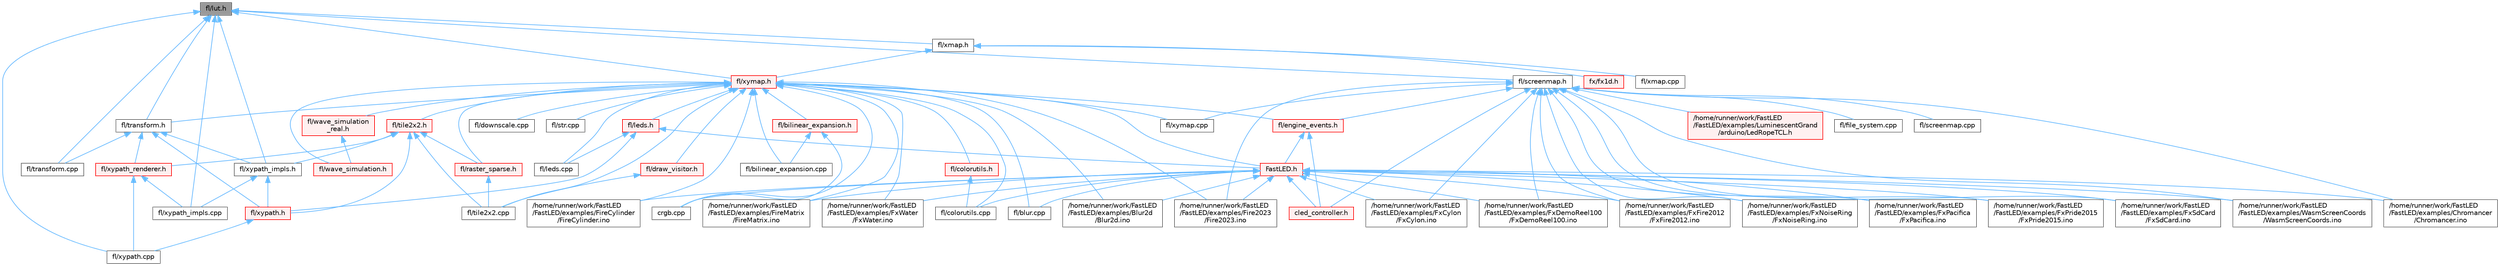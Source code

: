 digraph "fl/lut.h"
{
 // INTERACTIVE_SVG=YES
 // LATEX_PDF_SIZE
  bgcolor="transparent";
  edge [fontname=Helvetica,fontsize=10,labelfontname=Helvetica,labelfontsize=10];
  node [fontname=Helvetica,fontsize=10,shape=box,height=0.2,width=0.4];
  Node1 [id="Node000001",label="fl/lut.h",height=0.2,width=0.4,color="gray40", fillcolor="grey60", style="filled", fontcolor="black",tooltip=" "];
  Node1 -> Node2 [id="edge1_Node000001_Node000002",dir="back",color="steelblue1",style="solid",tooltip=" "];
  Node2 [id="Node000002",label="fl/screenmap.h",height=0.2,width=0.4,color="grey40", fillcolor="white", style="filled",URL="$d7/d97/screenmap_8h.html",tooltip=" "];
  Node2 -> Node3 [id="edge2_Node000002_Node000003",dir="back",color="steelblue1",style="solid",tooltip=" "];
  Node3 [id="Node000003",label="/home/runner/work/FastLED\l/FastLED/examples/Chromancer\l/Chromancer.ino",height=0.2,width=0.4,color="grey40", fillcolor="white", style="filled",URL="$d1/ddb/_chromancer_8ino.html",tooltip=" "];
  Node2 -> Node4 [id="edge3_Node000002_Node000004",dir="back",color="steelblue1",style="solid",tooltip=" "];
  Node4 [id="Node000004",label="/home/runner/work/FastLED\l/FastLED/examples/Fire2023\l/Fire2023.ino",height=0.2,width=0.4,color="grey40", fillcolor="white", style="filled",URL="$d8/d2c/_fire2023_8ino.html",tooltip=" "];
  Node2 -> Node5 [id="edge4_Node000002_Node000005",dir="back",color="steelblue1",style="solid",tooltip=" "];
  Node5 [id="Node000005",label="/home/runner/work/FastLED\l/FastLED/examples/FxCylon\l/FxCylon.ino",height=0.2,width=0.4,color="grey40", fillcolor="white", style="filled",URL="$db/d86/_fx_cylon_8ino.html",tooltip=" "];
  Node2 -> Node6 [id="edge5_Node000002_Node000006",dir="back",color="steelblue1",style="solid",tooltip=" "];
  Node6 [id="Node000006",label="/home/runner/work/FastLED\l/FastLED/examples/FxDemoReel100\l/FxDemoReel100.ino",height=0.2,width=0.4,color="grey40", fillcolor="white", style="filled",URL="$d1/d8f/_fx_demo_reel100_8ino.html",tooltip=" "];
  Node2 -> Node7 [id="edge6_Node000002_Node000007",dir="back",color="steelblue1",style="solid",tooltip=" "];
  Node7 [id="Node000007",label="/home/runner/work/FastLED\l/FastLED/examples/FxFire2012\l/FxFire2012.ino",height=0.2,width=0.4,color="grey40", fillcolor="white", style="filled",URL="$df/d57/_fx_fire2012_8ino.html",tooltip=" "];
  Node2 -> Node8 [id="edge7_Node000002_Node000008",dir="back",color="steelblue1",style="solid",tooltip=" "];
  Node8 [id="Node000008",label="/home/runner/work/FastLED\l/FastLED/examples/FxNoiseRing\l/FxNoiseRing.ino",height=0.2,width=0.4,color="grey40", fillcolor="white", style="filled",URL="$d3/dac/_fx_noise_ring_8ino.html",tooltip=" "];
  Node2 -> Node9 [id="edge8_Node000002_Node000009",dir="back",color="steelblue1",style="solid",tooltip=" "];
  Node9 [id="Node000009",label="/home/runner/work/FastLED\l/FastLED/examples/FxPacifica\l/FxPacifica.ino",height=0.2,width=0.4,color="grey40", fillcolor="white", style="filled",URL="$dc/ded/_fx_pacifica_8ino.html",tooltip=" "];
  Node2 -> Node10 [id="edge9_Node000002_Node000010",dir="back",color="steelblue1",style="solid",tooltip=" "];
  Node10 [id="Node000010",label="/home/runner/work/FastLED\l/FastLED/examples/FxPride2015\l/FxPride2015.ino",height=0.2,width=0.4,color="grey40", fillcolor="white", style="filled",URL="$d2/db0/_fx_pride2015_8ino.html",tooltip=" "];
  Node2 -> Node11 [id="edge10_Node000002_Node000011",dir="back",color="steelblue1",style="solid",tooltip=" "];
  Node11 [id="Node000011",label="/home/runner/work/FastLED\l/FastLED/examples/FxSdCard\l/FxSdCard.ino",height=0.2,width=0.4,color="grey40", fillcolor="white", style="filled",URL="$d7/d35/_fx_sd_card_8ino.html",tooltip=" "];
  Node2 -> Node12 [id="edge11_Node000002_Node000012",dir="back",color="steelblue1",style="solid",tooltip=" "];
  Node12 [id="Node000012",label="/home/runner/work/FastLED\l/FastLED/examples/LuminescentGrand\l/arduino/LedRopeTCL.h",height=0.2,width=0.4,color="red", fillcolor="#FFF0F0", style="filled",URL="$d9/d7e/_led_rope_t_c_l_8h.html",tooltip=" "];
  Node2 -> Node14 [id="edge12_Node000002_Node000014",dir="back",color="steelblue1",style="solid",tooltip=" "];
  Node14 [id="Node000014",label="/home/runner/work/FastLED\l/FastLED/examples/WasmScreenCoords\l/WasmScreenCoords.ino",height=0.2,width=0.4,color="grey40", fillcolor="white", style="filled",URL="$dc/d4d/_wasm_screen_coords_8ino.html",tooltip="Simple test for screen coordinates in the web compiled version of FastLED."];
  Node2 -> Node15 [id="edge13_Node000002_Node000015",dir="back",color="steelblue1",style="solid",tooltip=" "];
  Node15 [id="Node000015",label="cled_controller.h",height=0.2,width=0.4,color="red", fillcolor="#FFF0F0", style="filled",URL="$db/d6d/cled__controller_8h.html",tooltip="base definitions used by led controllers for writing out led data"];
  Node2 -> Node127 [id="edge14_Node000002_Node000127",dir="back",color="steelblue1",style="solid",tooltip=" "];
  Node127 [id="Node000127",label="fl/engine_events.h",height=0.2,width=0.4,color="red", fillcolor="#FFF0F0", style="filled",URL="$db/dc0/engine__events_8h.html",tooltip=" "];
  Node127 -> Node19 [id="edge15_Node000127_Node000019",dir="back",color="steelblue1",style="solid",tooltip=" "];
  Node19 [id="Node000019",label="FastLED.h",height=0.2,width=0.4,color="red", fillcolor="#FFF0F0", style="filled",URL="$db/d97/_fast_l_e_d_8h.html",tooltip="central include file for FastLED, defines the CFastLED class/object"];
  Node19 -> Node29 [id="edge16_Node000019_Node000029",dir="back",color="steelblue1",style="solid",tooltip=" "];
  Node29 [id="Node000029",label="/home/runner/work/FastLED\l/FastLED/examples/Blur2d\l/Blur2d.ino",height=0.2,width=0.4,color="grey40", fillcolor="white", style="filled",URL="$df/d42/_blur2d_8ino.html",tooltip=" "];
  Node19 -> Node3 [id="edge17_Node000019_Node000003",dir="back",color="steelblue1",style="solid",tooltip=" "];
  Node19 -> Node4 [id="edge18_Node000019_Node000004",dir="back",color="steelblue1",style="solid",tooltip=" "];
  Node19 -> Node40 [id="edge19_Node000019_Node000040",dir="back",color="steelblue1",style="solid",tooltip=" "];
  Node40 [id="Node000040",label="/home/runner/work/FastLED\l/FastLED/examples/FireCylinder\l/FireCylinder.ino",height=0.2,width=0.4,color="grey40", fillcolor="white", style="filled",URL="$df/d5c/_fire_cylinder_8ino.html",tooltip=" "];
  Node19 -> Node41 [id="edge20_Node000019_Node000041",dir="back",color="steelblue1",style="solid",tooltip=" "];
  Node41 [id="Node000041",label="/home/runner/work/FastLED\l/FastLED/examples/FireMatrix\l/FireMatrix.ino",height=0.2,width=0.4,color="grey40", fillcolor="white", style="filled",URL="$dc/dfc/_fire_matrix_8ino.html",tooltip=" "];
  Node19 -> Node5 [id="edge21_Node000019_Node000005",dir="back",color="steelblue1",style="solid",tooltip=" "];
  Node19 -> Node6 [id="edge22_Node000019_Node000006",dir="back",color="steelblue1",style="solid",tooltip=" "];
  Node19 -> Node7 [id="edge23_Node000019_Node000007",dir="back",color="steelblue1",style="solid",tooltip=" "];
  Node19 -> Node8 [id="edge24_Node000019_Node000008",dir="back",color="steelblue1",style="solid",tooltip=" "];
  Node19 -> Node9 [id="edge25_Node000019_Node000009",dir="back",color="steelblue1",style="solid",tooltip=" "];
  Node19 -> Node10 [id="edge26_Node000019_Node000010",dir="back",color="steelblue1",style="solid",tooltip=" "];
  Node19 -> Node11 [id="edge27_Node000019_Node000011",dir="back",color="steelblue1",style="solid",tooltip=" "];
  Node19 -> Node46 [id="edge28_Node000019_Node000046",dir="back",color="steelblue1",style="solid",tooltip=" "];
  Node46 [id="Node000046",label="/home/runner/work/FastLED\l/FastLED/examples/FxWater\l/FxWater.ino",height=0.2,width=0.4,color="grey40", fillcolor="white", style="filled",URL="$dd/d61/_fx_water_8ino.html",tooltip=" "];
  Node19 -> Node14 [id="edge29_Node000019_Node000014",dir="back",color="steelblue1",style="solid",tooltip=" "];
  Node19 -> Node15 [id="edge30_Node000019_Node000015",dir="back",color="steelblue1",style="solid",tooltip=" "];
  Node19 -> Node80 [id="edge31_Node000019_Node000080",dir="back",color="steelblue1",style="solid",tooltip=" "];
  Node80 [id="Node000080",label="crgb.cpp",height=0.2,width=0.4,color="grey40", fillcolor="white", style="filled",URL="$d0/de3/crgb_8cpp.html",tooltip="Utility functions for the red, green, and blue (RGB) pixel struct."];
  Node19 -> Node90 [id="edge32_Node000019_Node000090",dir="back",color="steelblue1",style="solid",tooltip=" "];
  Node90 [id="Node000090",label="fl/blur.cpp",height=0.2,width=0.4,color="grey40", fillcolor="white", style="filled",URL="$de/dc8/blur_8cpp.html",tooltip=" "];
  Node19 -> Node91 [id="edge33_Node000019_Node000091",dir="back",color="steelblue1",style="solid",tooltip=" "];
  Node91 [id="Node000091",label="fl/colorutils.cpp",height=0.2,width=0.4,color="grey40", fillcolor="white", style="filled",URL="$da/d2d/colorutils_8cpp.html",tooltip="Misc utility functions for palettes, blending, and more."];
  Node127 -> Node15 [id="edge34_Node000127_Node000015",dir="back",color="steelblue1",style="solid",tooltip=" "];
  Node2 -> Node137 [id="edge35_Node000002_Node000137",dir="back",color="steelblue1",style="solid",tooltip=" "];
  Node137 [id="Node000137",label="fl/file_system.cpp",height=0.2,width=0.4,color="grey40", fillcolor="white", style="filled",URL="$d4/d37/file__system_8cpp.html",tooltip=" "];
  Node2 -> Node138 [id="edge36_Node000002_Node000138",dir="back",color="steelblue1",style="solid",tooltip=" "];
  Node138 [id="Node000138",label="fl/screenmap.cpp",height=0.2,width=0.4,color="grey40", fillcolor="white", style="filled",URL="$d9/d6f/screenmap_8cpp.html",tooltip=" "];
  Node2 -> Node139 [id="edge37_Node000002_Node000139",dir="back",color="steelblue1",style="solid",tooltip=" "];
  Node139 [id="Node000139",label="fl/xymap.cpp",height=0.2,width=0.4,color="grey40", fillcolor="white", style="filled",URL="$d7/d09/xymap_8cpp.html",tooltip=" "];
  Node1 -> Node140 [id="edge38_Node000001_Node000140",dir="back",color="steelblue1",style="solid",tooltip=" "];
  Node140 [id="Node000140",label="fl/transform.cpp",height=0.2,width=0.4,color="grey40", fillcolor="white", style="filled",URL="$d8/d8c/transform_8cpp.html",tooltip=" "];
  Node1 -> Node141 [id="edge39_Node000001_Node000141",dir="back",color="steelblue1",style="solid",tooltip=" "];
  Node141 [id="Node000141",label="fl/transform.h",height=0.2,width=0.4,color="grey40", fillcolor="white", style="filled",URL="$d2/d80/transform_8h.html",tooltip=" "];
  Node141 -> Node140 [id="edge40_Node000141_Node000140",dir="back",color="steelblue1",style="solid",tooltip=" "];
  Node141 -> Node142 [id="edge41_Node000141_Node000142",dir="back",color="steelblue1",style="solid",tooltip=" "];
  Node142 [id="Node000142",label="fl/xypath.h",height=0.2,width=0.4,color="red", fillcolor="#FFF0F0", style="filled",URL="$d5/df2/xypath_8h.html",tooltip=" "];
  Node142 -> Node145 [id="edge42_Node000142_Node000145",dir="back",color="steelblue1",style="solid",tooltip=" "];
  Node145 [id="Node000145",label="fl/xypath.cpp",height=0.2,width=0.4,color="grey40", fillcolor="white", style="filled",URL="$d4/d78/xypath_8cpp.html",tooltip=" "];
  Node141 -> Node147 [id="edge43_Node000141_Node000147",dir="back",color="steelblue1",style="solid",tooltip=" "];
  Node147 [id="Node000147",label="fl/xypath_impls.h",height=0.2,width=0.4,color="grey40", fillcolor="white", style="filled",URL="$d8/d5f/xypath__impls_8h.html",tooltip=" "];
  Node147 -> Node142 [id="edge44_Node000147_Node000142",dir="back",color="steelblue1",style="solid",tooltip=" "];
  Node147 -> Node148 [id="edge45_Node000147_Node000148",dir="back",color="steelblue1",style="solid",tooltip=" "];
  Node148 [id="Node000148",label="fl/xypath_impls.cpp",height=0.2,width=0.4,color="grey40", fillcolor="white", style="filled",URL="$d4/db1/xypath__impls_8cpp.html",tooltip=" "];
  Node141 -> Node149 [id="edge46_Node000141_Node000149",dir="back",color="steelblue1",style="solid",tooltip=" "];
  Node149 [id="Node000149",label="fl/xypath_renderer.h",height=0.2,width=0.4,color="red", fillcolor="#FFF0F0", style="filled",URL="$d2/d88/xypath__renderer_8h.html",tooltip=" "];
  Node149 -> Node145 [id="edge47_Node000149_Node000145",dir="back",color="steelblue1",style="solid",tooltip=" "];
  Node149 -> Node148 [id="edge48_Node000149_Node000148",dir="back",color="steelblue1",style="solid",tooltip=" "];
  Node1 -> Node150 [id="edge49_Node000001_Node000150",dir="back",color="steelblue1",style="solid",tooltip=" "];
  Node150 [id="Node000150",label="fl/xmap.h",height=0.2,width=0.4,color="grey40", fillcolor="white", style="filled",URL="$dd/dcc/xmap_8h.html",tooltip=" "];
  Node150 -> Node151 [id="edge50_Node000150_Node000151",dir="back",color="steelblue1",style="solid",tooltip=" "];
  Node151 [id="Node000151",label="fl/xmap.cpp",height=0.2,width=0.4,color="grey40", fillcolor="white", style="filled",URL="$db/db8/xmap_8cpp.html",tooltip=" "];
  Node150 -> Node152 [id="edge51_Node000150_Node000152",dir="back",color="steelblue1",style="solid",tooltip=" "];
  Node152 [id="Node000152",label="fl/xymap.h",height=0.2,width=0.4,color="red", fillcolor="#FFF0F0", style="filled",URL="$da/d61/xymap_8h.html",tooltip=" "];
  Node152 -> Node29 [id="edge52_Node000152_Node000029",dir="back",color="steelblue1",style="solid",tooltip=" "];
  Node152 -> Node4 [id="edge53_Node000152_Node000004",dir="back",color="steelblue1",style="solid",tooltip=" "];
  Node152 -> Node40 [id="edge54_Node000152_Node000040",dir="back",color="steelblue1",style="solid",tooltip=" "];
  Node152 -> Node41 [id="edge55_Node000152_Node000041",dir="back",color="steelblue1",style="solid",tooltip=" "];
  Node152 -> Node46 [id="edge56_Node000152_Node000046",dir="back",color="steelblue1",style="solid",tooltip=" "];
  Node152 -> Node19 [id="edge57_Node000152_Node000019",dir="back",color="steelblue1",style="solid",tooltip=" "];
  Node152 -> Node80 [id="edge58_Node000152_Node000080",dir="back",color="steelblue1",style="solid",tooltip=" "];
  Node152 -> Node153 [id="edge59_Node000152_Node000153",dir="back",color="steelblue1",style="solid",tooltip=" "];
  Node153 [id="Node000153",label="fl/bilinear_expansion.cpp",height=0.2,width=0.4,color="grey40", fillcolor="white", style="filled",URL="$de/d80/bilinear__expansion_8cpp.html",tooltip="Demonstrates how to mix noise generation with color palettes on a 2D LED matrix."];
  Node152 -> Node154 [id="edge60_Node000152_Node000154",dir="back",color="steelblue1",style="solid",tooltip=" "];
  Node154 [id="Node000154",label="fl/bilinear_expansion.h",height=0.2,width=0.4,color="red", fillcolor="#FFF0F0", style="filled",URL="$da/d34/bilinear__expansion_8h.html",tooltip="Demonstrates how to mix noise generation with color palettes on a 2D LED matrix."];
  Node154 -> Node80 [id="edge61_Node000154_Node000080",dir="back",color="steelblue1",style="solid",tooltip=" "];
  Node154 -> Node153 [id="edge62_Node000154_Node000153",dir="back",color="steelblue1",style="solid",tooltip=" "];
  Node152 -> Node90 [id="edge63_Node000152_Node000090",dir="back",color="steelblue1",style="solid",tooltip=" "];
  Node152 -> Node91 [id="edge64_Node000152_Node000091",dir="back",color="steelblue1",style="solid",tooltip=" "];
  Node152 -> Node156 [id="edge65_Node000152_Node000156",dir="back",color="steelblue1",style="solid",tooltip=" "];
  Node156 [id="Node000156",label="fl/colorutils.h",height=0.2,width=0.4,color="red", fillcolor="#FFF0F0", style="filled",URL="$d7/df9/fl_2colorutils_8h.html",tooltip="Utility functions for color fill, palettes, blending, and more."];
  Node156 -> Node91 [id="edge66_Node000156_Node000091",dir="back",color="steelblue1",style="solid",tooltip=" "];
  Node152 -> Node164 [id="edge67_Node000152_Node000164",dir="back",color="steelblue1",style="solid",tooltip=" "];
  Node164 [id="Node000164",label="fl/downscale.cpp",height=0.2,width=0.4,color="grey40", fillcolor="white", style="filled",URL="$d8/df9/downscale_8cpp.html",tooltip=" "];
  Node152 -> Node161 [id="edge68_Node000152_Node000161",dir="back",color="steelblue1",style="solid",tooltip=" "];
  Node161 [id="Node000161",label="fl/draw_visitor.h",height=0.2,width=0.4,color="red", fillcolor="#FFF0F0", style="filled",URL="$d0/d4f/draw__visitor_8h.html",tooltip=" "];
  Node161 -> Node163 [id="edge69_Node000161_Node000163",dir="back",color="steelblue1",style="solid",tooltip=" "];
  Node163 [id="Node000163",label="fl/tile2x2.cpp",height=0.2,width=0.4,color="grey40", fillcolor="white", style="filled",URL="$db/d15/tile2x2_8cpp.html",tooltip=" "];
  Node152 -> Node127 [id="edge70_Node000152_Node000127",dir="back",color="steelblue1",style="solid",tooltip=" "];
  Node152 -> Node165 [id="edge71_Node000152_Node000165",dir="back",color="steelblue1",style="solid",tooltip=" "];
  Node165 [id="Node000165",label="fl/leds.cpp",height=0.2,width=0.4,color="grey40", fillcolor="white", style="filled",URL="$d6/d78/leds_8cpp.html",tooltip=" "];
  Node152 -> Node166 [id="edge72_Node000152_Node000166",dir="back",color="steelblue1",style="solid",tooltip=" "];
  Node166 [id="Node000166",label="fl/leds.h",height=0.2,width=0.4,color="red", fillcolor="#FFF0F0", style="filled",URL="$da/d78/leds_8h.html",tooltip=" "];
  Node166 -> Node19 [id="edge73_Node000166_Node000019",dir="back",color="steelblue1",style="solid",tooltip=" "];
  Node166 -> Node165 [id="edge74_Node000166_Node000165",dir="back",color="steelblue1",style="solid",tooltip=" "];
  Node166 -> Node142 [id="edge75_Node000166_Node000142",dir="back",color="steelblue1",style="solid",tooltip=" "];
  Node152 -> Node168 [id="edge76_Node000152_Node000168",dir="back",color="steelblue1",style="solid",tooltip=" "];
  Node168 [id="Node000168",label="fl/raster_sparse.h",height=0.2,width=0.4,color="red", fillcolor="#FFF0F0", style="filled",URL="$d4/df9/raster__sparse_8h.html",tooltip=" "];
  Node168 -> Node163 [id="edge77_Node000168_Node000163",dir="back",color="steelblue1",style="solid",tooltip=" "];
  Node152 -> Node170 [id="edge78_Node000152_Node000170",dir="back",color="steelblue1",style="solid",tooltip=" "];
  Node170 [id="Node000170",label="fl/str.cpp",height=0.2,width=0.4,color="grey40", fillcolor="white", style="filled",URL="$d1/d1f/str_8cpp.html",tooltip=" "];
  Node152 -> Node163 [id="edge79_Node000152_Node000163",dir="back",color="steelblue1",style="solid",tooltip=" "];
  Node152 -> Node171 [id="edge80_Node000152_Node000171",dir="back",color="steelblue1",style="solid",tooltip=" "];
  Node171 [id="Node000171",label="fl/tile2x2.h",height=0.2,width=0.4,color="red", fillcolor="#FFF0F0", style="filled",URL="$d2/db4/tile2x2_8h.html",tooltip=" "];
  Node171 -> Node168 [id="edge81_Node000171_Node000168",dir="back",color="steelblue1",style="solid",tooltip=" "];
  Node171 -> Node163 [id="edge82_Node000171_Node000163",dir="back",color="steelblue1",style="solid",tooltip=" "];
  Node171 -> Node142 [id="edge83_Node000171_Node000142",dir="back",color="steelblue1",style="solid",tooltip=" "];
  Node171 -> Node147 [id="edge84_Node000171_Node000147",dir="back",color="steelblue1",style="solid",tooltip=" "];
  Node171 -> Node149 [id="edge85_Node000171_Node000149",dir="back",color="steelblue1",style="solid",tooltip=" "];
  Node152 -> Node141 [id="edge86_Node000152_Node000141",dir="back",color="steelblue1",style="solid",tooltip=" "];
  Node152 -> Node173 [id="edge87_Node000152_Node000173",dir="back",color="steelblue1",style="solid",tooltip=" "];
  Node173 [id="Node000173",label="fl/wave_simulation.h",height=0.2,width=0.4,color="red", fillcolor="#FFF0F0", style="filled",URL="$dc/d36/wave__simulation_8h.html",tooltip=" "];
  Node152 -> Node175 [id="edge88_Node000152_Node000175",dir="back",color="steelblue1",style="solid",tooltip=" "];
  Node175 [id="Node000175",label="fl/wave_simulation\l_real.h",height=0.2,width=0.4,color="red", fillcolor="#FFF0F0", style="filled",URL="$dd/d8e/wave__simulation__real_8h.html",tooltip=" "];
  Node175 -> Node173 [id="edge89_Node000175_Node000173",dir="back",color="steelblue1",style="solid",tooltip=" "];
  Node152 -> Node139 [id="edge90_Node000152_Node000139",dir="back",color="steelblue1",style="solid",tooltip=" "];
  Node150 -> Node191 [id="edge91_Node000150_Node000191",dir="back",color="steelblue1",style="solid",tooltip=" "];
  Node191 [id="Node000191",label="fx/fx1d.h",height=0.2,width=0.4,color="red", fillcolor="#FFF0F0", style="filled",URL="$da/d81/fx1d_8h.html",tooltip=" "];
  Node1 -> Node152 [id="edge92_Node000001_Node000152",dir="back",color="steelblue1",style="solid",tooltip=" "];
  Node1 -> Node145 [id="edge93_Node000001_Node000145",dir="back",color="steelblue1",style="solid",tooltip=" "];
  Node1 -> Node148 [id="edge94_Node000001_Node000148",dir="back",color="steelblue1",style="solid",tooltip=" "];
  Node1 -> Node147 [id="edge95_Node000001_Node000147",dir="back",color="steelblue1",style="solid",tooltip=" "];
}
